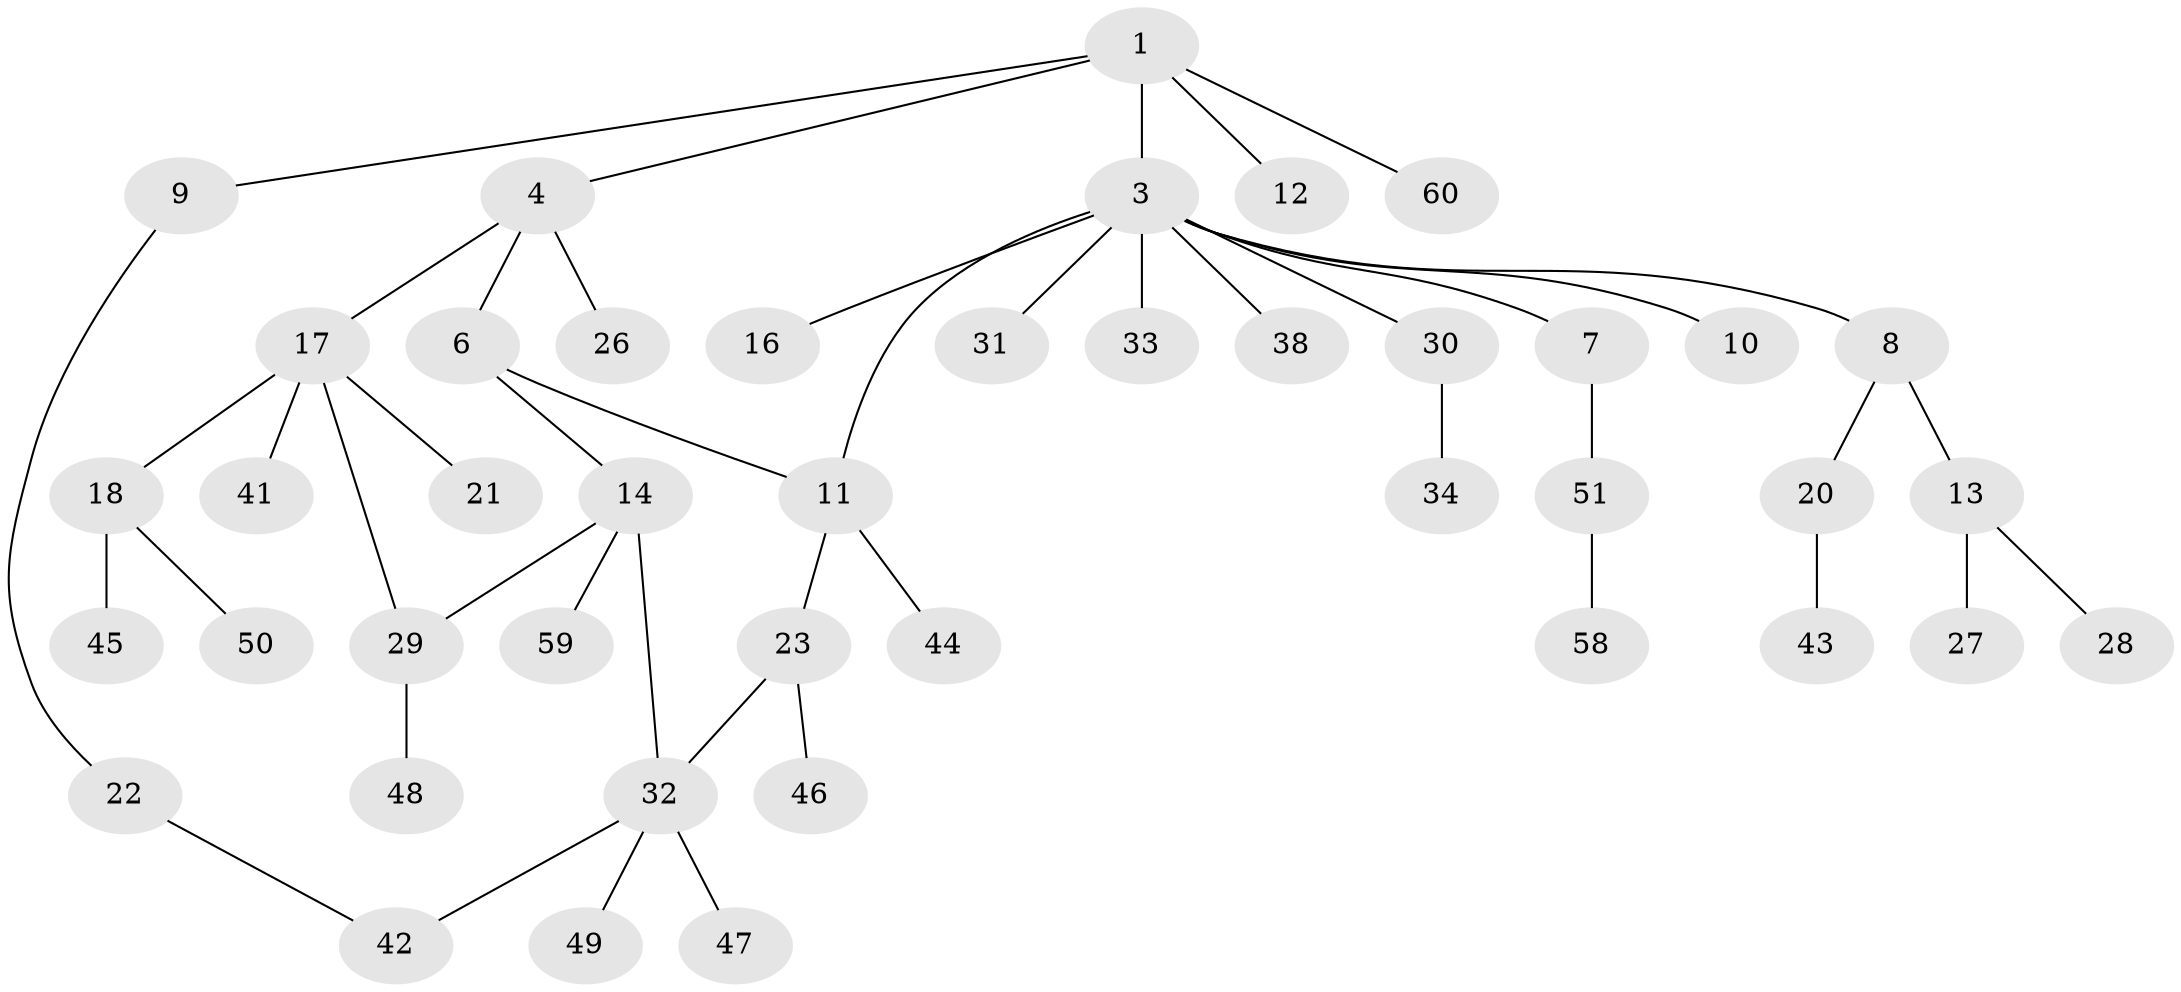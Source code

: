 // Generated by graph-tools (version 1.1) at 2025/51/02/27/25 19:51:36]
// undirected, 43 vertices, 46 edges
graph export_dot {
graph [start="1"]
  node [color=gray90,style=filled];
  1 [super="+2"];
  3 [super="+5"];
  4;
  6;
  7 [super="+57"];
  8;
  9;
  10 [super="+36"];
  11 [super="+24"];
  12;
  13 [super="+19"];
  14 [super="+15"];
  16;
  17 [super="+56"];
  18 [super="+52"];
  20 [super="+40"];
  21 [super="+35"];
  22 [super="+25"];
  23 [super="+37"];
  26 [super="+54"];
  27;
  28;
  29 [super="+61"];
  30;
  31;
  32 [super="+39"];
  33;
  34 [super="+53"];
  38;
  41;
  42;
  43;
  44;
  45;
  46;
  47;
  48;
  49;
  50;
  51 [super="+55"];
  58;
  59;
  60;
  1 -- 3;
  1 -- 60;
  1 -- 4;
  1 -- 12;
  1 -- 9;
  3 -- 7;
  3 -- 16;
  3 -- 30;
  3 -- 31;
  3 -- 33;
  3 -- 38;
  3 -- 8;
  3 -- 11;
  3 -- 10;
  4 -- 6;
  4 -- 17;
  4 -- 26;
  6 -- 14;
  6 -- 11;
  7 -- 51;
  8 -- 13;
  8 -- 20;
  9 -- 22;
  11 -- 23;
  11 -- 44;
  13 -- 28;
  13 -- 27;
  14 -- 32;
  14 -- 59;
  14 -- 29;
  17 -- 18;
  17 -- 21;
  17 -- 41;
  17 -- 29;
  18 -- 45;
  18 -- 50;
  20 -- 43;
  22 -- 42;
  23 -- 32;
  23 -- 46;
  29 -- 48;
  30 -- 34;
  32 -- 42;
  32 -- 49;
  32 -- 47;
  51 -- 58;
}
